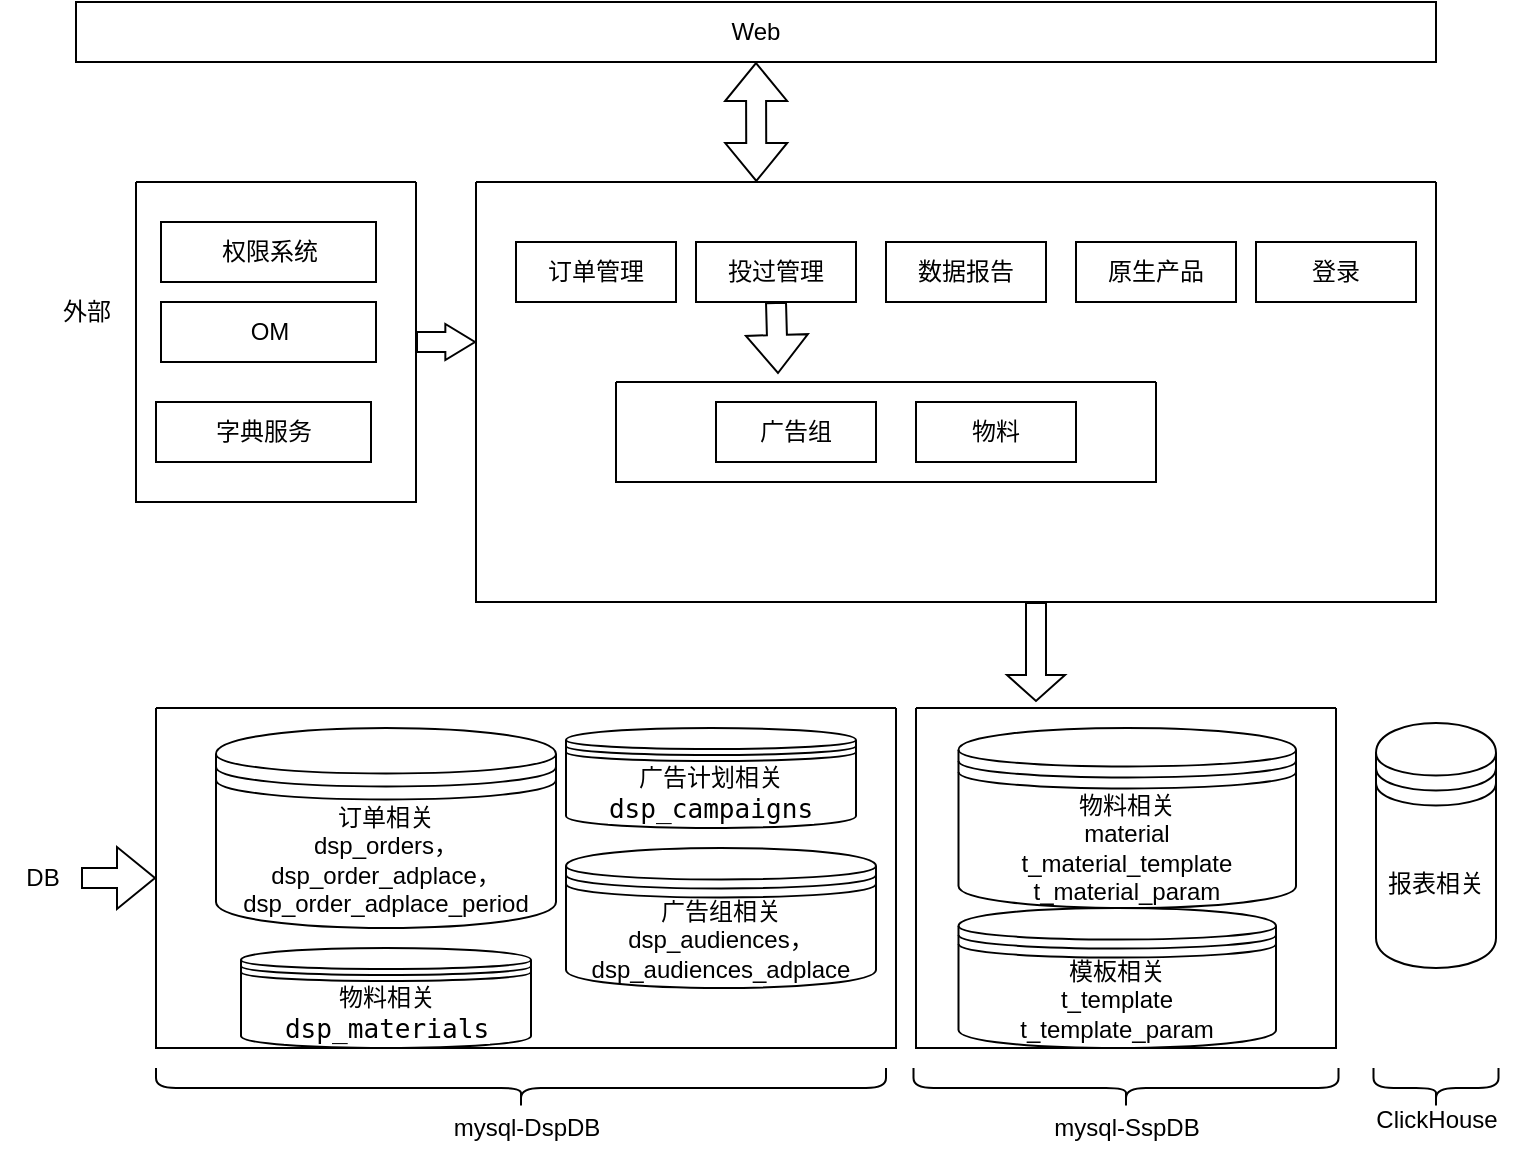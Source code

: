 <mxfile version="20.6.0" type="github">
  <diagram id="k6xAOYBqpZFJXuhrr6dg" name="第 1 页">
    <mxGraphModel dx="893" dy="589" grid="1" gridSize="10" guides="1" tooltips="1" connect="1" arrows="1" fold="1" page="1" pageScale="1" pageWidth="827" pageHeight="1169" math="0" shadow="0">
      <root>
        <mxCell id="0" />
        <mxCell id="1" parent="0" />
        <mxCell id="op4WVf0ANxCzOF1L6OUz-1" value="Web" style="rounded=0;whiteSpace=wrap;html=1;" vertex="1" parent="1">
          <mxGeometry x="230" y="100" width="680" height="30" as="geometry" />
        </mxCell>
        <mxCell id="op4WVf0ANxCzOF1L6OUz-5" value="" style="swimlane;startSize=0;" vertex="1" parent="1">
          <mxGeometry x="430" y="190" width="480" height="210" as="geometry" />
        </mxCell>
        <mxCell id="op4WVf0ANxCzOF1L6OUz-9" value="订单管理" style="whiteSpace=wrap;html=1;" vertex="1" parent="op4WVf0ANxCzOF1L6OUz-5">
          <mxGeometry x="20" y="30" width="80" height="30" as="geometry" />
        </mxCell>
        <mxCell id="op4WVf0ANxCzOF1L6OUz-10" value="投过管理" style="whiteSpace=wrap;html=1;" vertex="1" parent="op4WVf0ANxCzOF1L6OUz-5">
          <mxGeometry x="110" y="30" width="80" height="30" as="geometry" />
        </mxCell>
        <mxCell id="op4WVf0ANxCzOF1L6OUz-11" value="数据报告" style="whiteSpace=wrap;html=1;" vertex="1" parent="op4WVf0ANxCzOF1L6OUz-5">
          <mxGeometry x="205" y="30" width="80" height="30" as="geometry" />
        </mxCell>
        <mxCell id="op4WVf0ANxCzOF1L6OUz-12" value="原生产品" style="whiteSpace=wrap;html=1;" vertex="1" parent="op4WVf0ANxCzOF1L6OUz-5">
          <mxGeometry x="300" y="30" width="80" height="30" as="geometry" />
        </mxCell>
        <mxCell id="op4WVf0ANxCzOF1L6OUz-21" value="" style="swimlane;startSize=0;" vertex="1" parent="op4WVf0ANxCzOF1L6OUz-5">
          <mxGeometry x="70" y="100" width="270" height="50" as="geometry" />
        </mxCell>
        <mxCell id="op4WVf0ANxCzOF1L6OUz-17" value="广告组" style="whiteSpace=wrap;html=1;" vertex="1" parent="op4WVf0ANxCzOF1L6OUz-21">
          <mxGeometry x="50" y="10" width="80" height="30" as="geometry" />
        </mxCell>
        <mxCell id="op4WVf0ANxCzOF1L6OUz-22" value="物料" style="whiteSpace=wrap;html=1;" vertex="1" parent="op4WVf0ANxCzOF1L6OUz-21">
          <mxGeometry x="150" y="10" width="80" height="30" as="geometry" />
        </mxCell>
        <mxCell id="op4WVf0ANxCzOF1L6OUz-23" value="" style="shape=flexArrow;endArrow=classic;html=1;rounded=0;exitX=0.5;exitY=1;exitDx=0;exitDy=0;entryX=0.3;entryY=-0.08;entryDx=0;entryDy=0;entryPerimeter=0;" edge="1" parent="op4WVf0ANxCzOF1L6OUz-5" source="op4WVf0ANxCzOF1L6OUz-10" target="op4WVf0ANxCzOF1L6OUz-21">
          <mxGeometry width="50" height="50" relative="1" as="geometry">
            <mxPoint x="110" y="140" as="sourcePoint" />
            <mxPoint x="160" y="90" as="targetPoint" />
          </mxGeometry>
        </mxCell>
        <mxCell id="op4WVf0ANxCzOF1L6OUz-37" value="登录" style="whiteSpace=wrap;html=1;" vertex="1" parent="op4WVf0ANxCzOF1L6OUz-5">
          <mxGeometry x="390" y="30" width="80" height="30" as="geometry" />
        </mxCell>
        <mxCell id="op4WVf0ANxCzOF1L6OUz-27" value="" style="shape=flexArrow;endArrow=classic;startArrow=classic;html=1;rounded=0;exitX=0.292;exitY=0;exitDx=0;exitDy=0;entryX=0.5;entryY=1;entryDx=0;entryDy=0;exitPerimeter=0;" edge="1" parent="1" source="op4WVf0ANxCzOF1L6OUz-5" target="op4WVf0ANxCzOF1L6OUz-1">
          <mxGeometry width="100" height="100" relative="1" as="geometry">
            <mxPoint x="350" y="360" as="sourcePoint" />
            <mxPoint x="450" y="260" as="targetPoint" />
          </mxGeometry>
        </mxCell>
        <mxCell id="op4WVf0ANxCzOF1L6OUz-29" value="DB" style="text;html=1;align=center;verticalAlign=middle;resizable=0;points=[];autosize=1;strokeColor=none;fillColor=none;" vertex="1" parent="1">
          <mxGeometry x="192.5" y="523" width="40" height="30" as="geometry" />
        </mxCell>
        <mxCell id="op4WVf0ANxCzOF1L6OUz-30" value="" style="swimlane;startSize=0;" vertex="1" parent="1">
          <mxGeometry x="270" y="453" width="370" height="170" as="geometry" />
        </mxCell>
        <mxCell id="op4WVf0ANxCzOF1L6OUz-32" value="订单相关&lt;br&gt;dsp_orders，dsp_order_adplace，dsp_order_adplace_period" style="shape=datastore;whiteSpace=wrap;html=1;" vertex="1" parent="op4WVf0ANxCzOF1L6OUz-30">
          <mxGeometry x="30" y="10" width="170" height="100" as="geometry" />
        </mxCell>
        <mxCell id="op4WVf0ANxCzOF1L6OUz-34" value="广告计划相关&lt;span style=&quot;background-color: rgb(255, 255, 255); font-family: &amp;quot;JetBrains Mono&amp;quot;, monospace; font-size: 9.8pt;&quot;&gt;dsp_campaigns&lt;/span&gt;" style="shape=datastore;whiteSpace=wrap;html=1;" vertex="1" parent="op4WVf0ANxCzOF1L6OUz-30">
          <mxGeometry x="205" y="10" width="145" height="50" as="geometry" />
        </mxCell>
        <mxCell id="op4WVf0ANxCzOF1L6OUz-35" value="&lt;font style=&quot;font-size: 12px;&quot;&gt;&lt;br&gt;&lt;span style=&quot;font-family: 微软雅黑; background-color: initial;&quot;&gt;广告组相关&lt;/span&gt;&lt;br&gt;&lt;/font&gt;&lt;font style=&quot;font-size: 12px;&quot;&gt;&lt;span style=&quot;background-color: initial; font-family: Arial;&quot;&gt;dsp_audiences&lt;/span&gt;&lt;span style=&quot;background-color: initial; font-family: 微软雅黑;&quot;&gt;，&lt;/span&gt;&lt;span style=&quot;background-color: initial; font-family: Arial;&quot;&gt;dsp_audiences_adplace&lt;/span&gt;&lt;br&gt;&lt;/font&gt;&lt;font style=&quot;font-size: 12px;&quot;&gt;&lt;br&gt;&lt;/font&gt;" style="shape=datastore;whiteSpace=wrap;html=1;" vertex="1" parent="op4WVf0ANxCzOF1L6OUz-30">
          <mxGeometry x="205" y="70" width="155" height="70" as="geometry" />
        </mxCell>
        <mxCell id="op4WVf0ANxCzOF1L6OUz-36" value="物料相关&lt;span style=&quot;background-color: rgb(255, 255, 255); font-family: &amp;quot;JetBrains Mono&amp;quot;, monospace; font-size: 9.8pt;&quot;&gt;dsp_materials&lt;/span&gt;" style="shape=datastore;whiteSpace=wrap;html=1;" vertex="1" parent="op4WVf0ANxCzOF1L6OUz-30">
          <mxGeometry x="42.5" y="120" width="145" height="50" as="geometry" />
        </mxCell>
        <mxCell id="op4WVf0ANxCzOF1L6OUz-31" value="" style="shape=flexArrow;endArrow=classic;html=1;rounded=0;entryX=0;entryY=0.5;entryDx=0;entryDy=0;" edge="1" parent="1" source="op4WVf0ANxCzOF1L6OUz-29" target="op4WVf0ANxCzOF1L6OUz-30">
          <mxGeometry width="50" height="50" relative="1" as="geometry">
            <mxPoint x="380" y="483" as="sourcePoint" />
            <mxPoint x="430" y="433" as="targetPoint" />
          </mxGeometry>
        </mxCell>
        <mxCell id="op4WVf0ANxCzOF1L6OUz-38" value="" style="shape=curlyBracket;whiteSpace=wrap;html=1;rounded=1;flipH=1;labelPosition=right;verticalLabelPosition=middle;align=left;verticalAlign=middle;fontSize=12;rotation=90;" vertex="1" parent="1">
          <mxGeometry x="442.5" y="460.5" width="20" height="365" as="geometry" />
        </mxCell>
        <mxCell id="op4WVf0ANxCzOF1L6OUz-39" value="mysql-DspDB" style="text;html=1;align=center;verticalAlign=middle;resizable=0;points=[];autosize=1;strokeColor=none;fillColor=none;fontSize=12;" vertex="1" parent="1">
          <mxGeometry x="405" y="648" width="100" height="30" as="geometry" />
        </mxCell>
        <mxCell id="op4WVf0ANxCzOF1L6OUz-40" value="" style="swimlane;startSize=0;" vertex="1" parent="1">
          <mxGeometry x="650" y="453" width="210" height="170" as="geometry" />
        </mxCell>
        <mxCell id="op4WVf0ANxCzOF1L6OUz-41" value="&lt;span style=&quot;background-color: initial; font-family: 微软雅黑;&quot;&gt;物料&lt;/span&gt;&lt;span style=&quot;background-color: initial; font-family: 微软雅黑;&quot;&gt;相关&lt;/span&gt;&lt;br&gt;&lt;span style=&quot;font-family: Arial; background-color: initial;&quot;&gt;material&lt;/span&gt;&lt;br&gt;&lt;span style=&quot;font-family: Arial; background-color: initial;&quot;&gt;t_material_template&lt;/span&gt;&lt;br&gt;&lt;span style=&quot;font-family: Arial; background-color: initial;&quot;&gt;t_material_param&lt;/span&gt;" style="shape=datastore;whiteSpace=wrap;html=1;" vertex="1" parent="op4WVf0ANxCzOF1L6OUz-40">
          <mxGeometry x="21.25" y="10" width="168.75" height="90" as="geometry" />
        </mxCell>
        <mxCell id="op4WVf0ANxCzOF1L6OUz-47" value="&lt;span style=&quot;background-color: initial; font-family: 微软雅黑;&quot;&gt;模板相关&lt;/span&gt;&lt;br&gt;&lt;span style=&quot;font-family: Arial; background-color: initial;&quot;&gt;t_template&lt;/span&gt;&lt;br&gt;&lt;span style=&quot;font-family: Arial; background-color: initial;&quot;&gt;t_&lt;/span&gt;&lt;span style=&quot;font-family: Arial;&quot;&gt;template&lt;/span&gt;&lt;span style=&quot;font-family: Arial; background-color: initial;&quot;&gt;_param&lt;/span&gt;" style="shape=datastore;whiteSpace=wrap;html=1;" vertex="1" parent="op4WVf0ANxCzOF1L6OUz-40">
          <mxGeometry x="21.25" y="100" width="158.75" height="70" as="geometry" />
        </mxCell>
        <mxCell id="op4WVf0ANxCzOF1L6OUz-45" value="" style="shape=curlyBracket;whiteSpace=wrap;html=1;rounded=1;flipH=1;labelPosition=right;verticalLabelPosition=middle;align=left;verticalAlign=middle;fontSize=12;rotation=90;" vertex="1" parent="1">
          <mxGeometry x="745" y="536.75" width="20" height="212.5" as="geometry" />
        </mxCell>
        <mxCell id="op4WVf0ANxCzOF1L6OUz-46" value="mysql-SspDB" style="text;html=1;align=center;verticalAlign=middle;resizable=0;points=[];autosize=1;strokeColor=none;fillColor=none;fontSize=12;" vertex="1" parent="1">
          <mxGeometry x="705" y="648" width="100" height="30" as="geometry" />
        </mxCell>
        <mxCell id="op4WVf0ANxCzOF1L6OUz-48" value="&lt;span style=&quot;background-color: initial; font-family: 微软雅黑;&quot;&gt;报表相关&lt;/span&gt;&lt;br&gt;" style="shape=datastore;whiteSpace=wrap;html=1;" vertex="1" parent="1">
          <mxGeometry x="880" y="460.5" width="60" height="122.5" as="geometry" />
        </mxCell>
        <mxCell id="op4WVf0ANxCzOF1L6OUz-49" value="" style="shape=curlyBracket;whiteSpace=wrap;html=1;rounded=1;flipH=1;labelPosition=right;verticalLabelPosition=middle;align=left;verticalAlign=middle;fontSize=12;rotation=90;size=0.5;" vertex="1" parent="1">
          <mxGeometry x="900" y="611.75" width="20" height="62.5" as="geometry" />
        </mxCell>
        <mxCell id="op4WVf0ANxCzOF1L6OUz-50" value="ClickHouse" style="text;html=1;align=center;verticalAlign=middle;resizable=0;points=[];autosize=1;strokeColor=none;fillColor=none;fontSize=12;" vertex="1" parent="1">
          <mxGeometry x="870" y="644.25" width="80" height="30" as="geometry" />
        </mxCell>
        <mxCell id="op4WVf0ANxCzOF1L6OUz-51" value="" style="shape=flexArrow;endArrow=classic;html=1;rounded=0;fontSize=12;exitX=0.25;exitY=1;exitDx=0;exitDy=0;endWidth=18;endSize=4;width=10;" edge="1" parent="1">
          <mxGeometry width="50" height="50" relative="1" as="geometry">
            <mxPoint x="710" y="400" as="sourcePoint" />
            <mxPoint x="710" y="450" as="targetPoint" />
          </mxGeometry>
        </mxCell>
        <mxCell id="op4WVf0ANxCzOF1L6OUz-54" value="" style="swimlane;startSize=0;fontSize=12;" vertex="1" parent="1">
          <mxGeometry x="260" y="190" width="140" height="160" as="geometry" />
        </mxCell>
        <mxCell id="op4WVf0ANxCzOF1L6OUz-6" value="权限系统" style="rounded=0;whiteSpace=wrap;html=1;" vertex="1" parent="op4WVf0ANxCzOF1L6OUz-54">
          <mxGeometry x="12.5" y="20" width="107.5" height="30" as="geometry" />
        </mxCell>
        <mxCell id="op4WVf0ANxCzOF1L6OUz-24" value="OM" style="rounded=0;whiteSpace=wrap;html=1;" vertex="1" parent="op4WVf0ANxCzOF1L6OUz-54">
          <mxGeometry x="12.5" y="60" width="107.5" height="30" as="geometry" />
        </mxCell>
        <mxCell id="op4WVf0ANxCzOF1L6OUz-55" value="字典服务" style="rounded=0;whiteSpace=wrap;html=1;" vertex="1" parent="op4WVf0ANxCzOF1L6OUz-54">
          <mxGeometry x="10" y="110" width="107.5" height="30" as="geometry" />
        </mxCell>
        <mxCell id="op4WVf0ANxCzOF1L6OUz-56" value="外部" style="text;html=1;align=center;verticalAlign=middle;resizable=0;points=[];autosize=1;strokeColor=none;fillColor=none;fontSize=12;" vertex="1" parent="1">
          <mxGeometry x="210" y="240" width="50" height="30" as="geometry" />
        </mxCell>
        <mxCell id="op4WVf0ANxCzOF1L6OUz-57" value="" style="shape=flexArrow;endArrow=classic;html=1;rounded=0;fontSize=12;exitX=1;exitY=0.5;exitDx=0;exitDy=0;endWidth=7;endSize=4.61;" edge="1" parent="1" source="op4WVf0ANxCzOF1L6OUz-54">
          <mxGeometry width="50" height="50" relative="1" as="geometry">
            <mxPoint x="530" y="420" as="sourcePoint" />
            <mxPoint x="430" y="270" as="targetPoint" />
          </mxGeometry>
        </mxCell>
      </root>
    </mxGraphModel>
  </diagram>
</mxfile>

